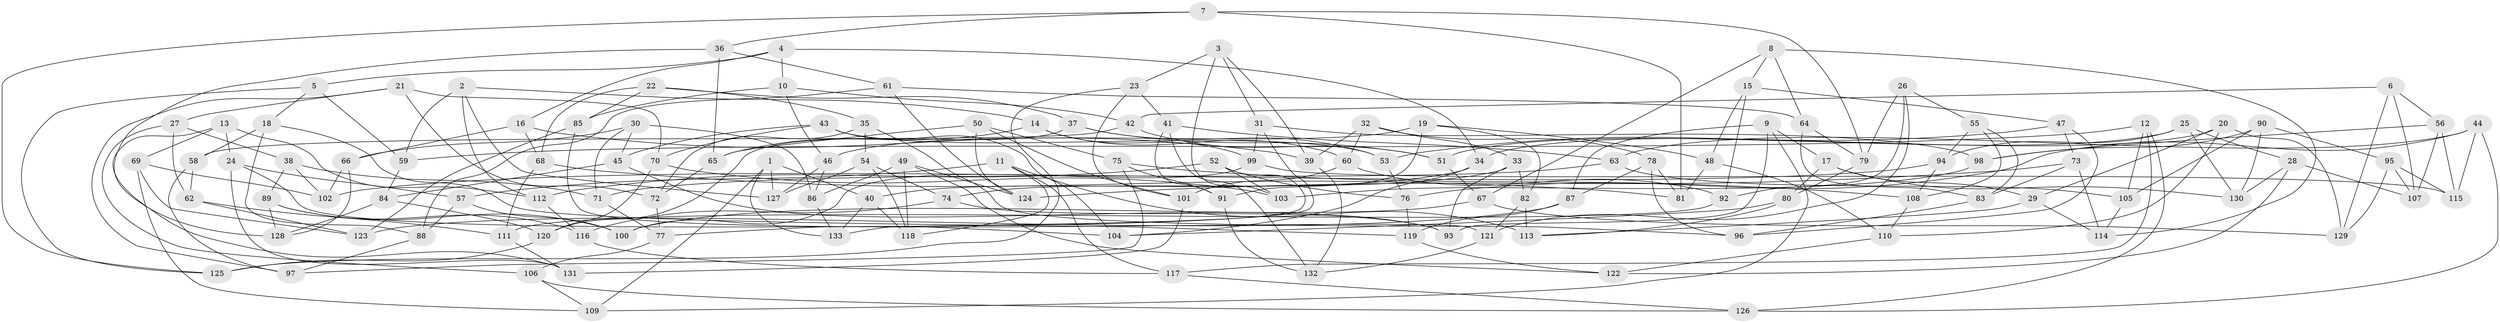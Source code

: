 // coarse degree distribution, {4: 0.34146341463414637, 6: 0.5365853658536586, 5: 0.08536585365853659, 3: 0.036585365853658534}
// Generated by graph-tools (version 1.1) at 2025/52/02/27/25 19:52:34]
// undirected, 133 vertices, 266 edges
graph export_dot {
graph [start="1"]
  node [color=gray90,style=filled];
  1;
  2;
  3;
  4;
  5;
  6;
  7;
  8;
  9;
  10;
  11;
  12;
  13;
  14;
  15;
  16;
  17;
  18;
  19;
  20;
  21;
  22;
  23;
  24;
  25;
  26;
  27;
  28;
  29;
  30;
  31;
  32;
  33;
  34;
  35;
  36;
  37;
  38;
  39;
  40;
  41;
  42;
  43;
  44;
  45;
  46;
  47;
  48;
  49;
  50;
  51;
  52;
  53;
  54;
  55;
  56;
  57;
  58;
  59;
  60;
  61;
  62;
  63;
  64;
  65;
  66;
  67;
  68;
  69;
  70;
  71;
  72;
  73;
  74;
  75;
  76;
  77;
  78;
  79;
  80;
  81;
  82;
  83;
  84;
  85;
  86;
  87;
  88;
  89;
  90;
  91;
  92;
  93;
  94;
  95;
  96;
  97;
  98;
  99;
  100;
  101;
  102;
  103;
  104;
  105;
  106;
  107;
  108;
  109;
  110;
  111;
  112;
  113;
  114;
  115;
  116;
  117;
  118;
  119;
  120;
  121;
  122;
  123;
  124;
  125;
  126;
  127;
  128;
  129;
  130;
  131;
  132;
  133;
  1 -- 109;
  1 -- 127;
  1 -- 133;
  1 -- 40;
  2 -- 59;
  2 -- 14;
  2 -- 112;
  2 -- 127;
  3 -- 103;
  3 -- 23;
  3 -- 39;
  3 -- 31;
  4 -- 10;
  4 -- 16;
  4 -- 5;
  4 -- 34;
  5 -- 125;
  5 -- 18;
  5 -- 59;
  6 -- 129;
  6 -- 56;
  6 -- 42;
  6 -- 107;
  7 -- 125;
  7 -- 81;
  7 -- 36;
  7 -- 79;
  8 -- 114;
  8 -- 15;
  8 -- 64;
  8 -- 67;
  9 -- 93;
  9 -- 87;
  9 -- 109;
  9 -- 17;
  10 -- 85;
  10 -- 46;
  10 -- 42;
  11 -- 113;
  11 -- 118;
  11 -- 57;
  11 -- 117;
  12 -- 105;
  12 -- 117;
  12 -- 126;
  12 -- 59;
  13 -- 24;
  13 -- 69;
  13 -- 131;
  13 -- 112;
  14 -- 99;
  14 -- 65;
  14 -- 60;
  15 -- 92;
  15 -- 47;
  15 -- 48;
  16 -- 66;
  16 -- 68;
  16 -- 39;
  17 -- 80;
  17 -- 130;
  17 -- 29;
  18 -- 58;
  18 -- 119;
  18 -- 88;
  19 -- 48;
  19 -- 46;
  19 -- 82;
  19 -- 91;
  20 -- 110;
  20 -- 129;
  20 -- 29;
  20 -- 34;
  21 -- 27;
  21 -- 97;
  21 -- 70;
  21 -- 72;
  22 -- 37;
  22 -- 85;
  22 -- 68;
  22 -- 35;
  23 -- 101;
  23 -- 41;
  23 -- 125;
  24 -- 57;
  24 -- 104;
  24 -- 131;
  25 -- 94;
  25 -- 51;
  25 -- 130;
  25 -- 28;
  26 -- 121;
  26 -- 79;
  26 -- 92;
  26 -- 55;
  27 -- 106;
  27 -- 38;
  27 -- 62;
  28 -- 130;
  28 -- 122;
  28 -- 107;
  29 -- 113;
  29 -- 114;
  30 -- 45;
  30 -- 71;
  30 -- 86;
  30 -- 66;
  31 -- 99;
  31 -- 98;
  31 -- 133;
  32 -- 60;
  32 -- 78;
  32 -- 33;
  32 -- 39;
  33 -- 93;
  33 -- 74;
  33 -- 82;
  34 -- 40;
  34 -- 104;
  35 -- 72;
  35 -- 96;
  35 -- 54;
  36 -- 128;
  36 -- 61;
  36 -- 65;
  37 -- 53;
  37 -- 120;
  37 -- 51;
  38 -- 71;
  38 -- 102;
  38 -- 89;
  39 -- 132;
  40 -- 133;
  40 -- 118;
  41 -- 91;
  41 -- 132;
  41 -- 63;
  42 -- 51;
  42 -- 58;
  43 -- 53;
  43 -- 104;
  43 -- 45;
  43 -- 70;
  44 -- 76;
  44 -- 63;
  44 -- 126;
  44 -- 115;
  45 -- 93;
  45 -- 84;
  46 -- 127;
  46 -- 86;
  47 -- 53;
  47 -- 96;
  47 -- 73;
  48 -- 110;
  48 -- 81;
  49 -- 118;
  49 -- 124;
  49 -- 86;
  49 -- 122;
  50 -- 75;
  50 -- 65;
  50 -- 124;
  50 -- 101;
  51 -- 67;
  52 -- 112;
  52 -- 103;
  52 -- 77;
  52 -- 76;
  53 -- 76;
  54 -- 127;
  54 -- 118;
  54 -- 74;
  55 -- 83;
  55 -- 94;
  55 -- 108;
  56 -- 98;
  56 -- 107;
  56 -- 115;
  57 -- 100;
  57 -- 88;
  58 -- 62;
  58 -- 97;
  59 -- 84;
  60 -- 92;
  60 -- 101;
  61 -- 88;
  61 -- 124;
  61 -- 64;
  62 -- 111;
  62 -- 123;
  63 -- 105;
  63 -- 71;
  64 -- 79;
  64 -- 83;
  65 -- 72;
  66 -- 128;
  66 -- 102;
  67 -- 100;
  67 -- 129;
  68 -- 81;
  68 -- 111;
  69 -- 109;
  69 -- 123;
  69 -- 102;
  70 -- 120;
  70 -- 103;
  71 -- 77;
  72 -- 77;
  73 -- 124;
  73 -- 83;
  73 -- 114;
  74 -- 116;
  74 -- 93;
  75 -- 91;
  75 -- 108;
  75 -- 97;
  76 -- 119;
  77 -- 106;
  78 -- 96;
  78 -- 81;
  78 -- 87;
  79 -- 80;
  80 -- 104;
  80 -- 113;
  82 -- 113;
  82 -- 121;
  83 -- 96;
  84 -- 128;
  84 -- 120;
  85 -- 123;
  85 -- 121;
  86 -- 133;
  87 -- 119;
  87 -- 123;
  88 -- 97;
  89 -- 100;
  89 -- 116;
  89 -- 128;
  90 -- 98;
  90 -- 130;
  90 -- 105;
  90 -- 95;
  91 -- 132;
  92 -- 111;
  94 -- 102;
  94 -- 108;
  95 -- 107;
  95 -- 115;
  95 -- 129;
  98 -- 103;
  99 -- 100;
  99 -- 115;
  101 -- 131;
  105 -- 114;
  106 -- 109;
  106 -- 126;
  108 -- 110;
  110 -- 122;
  111 -- 131;
  112 -- 116;
  116 -- 117;
  117 -- 126;
  119 -- 122;
  120 -- 125;
  121 -- 132;
}
